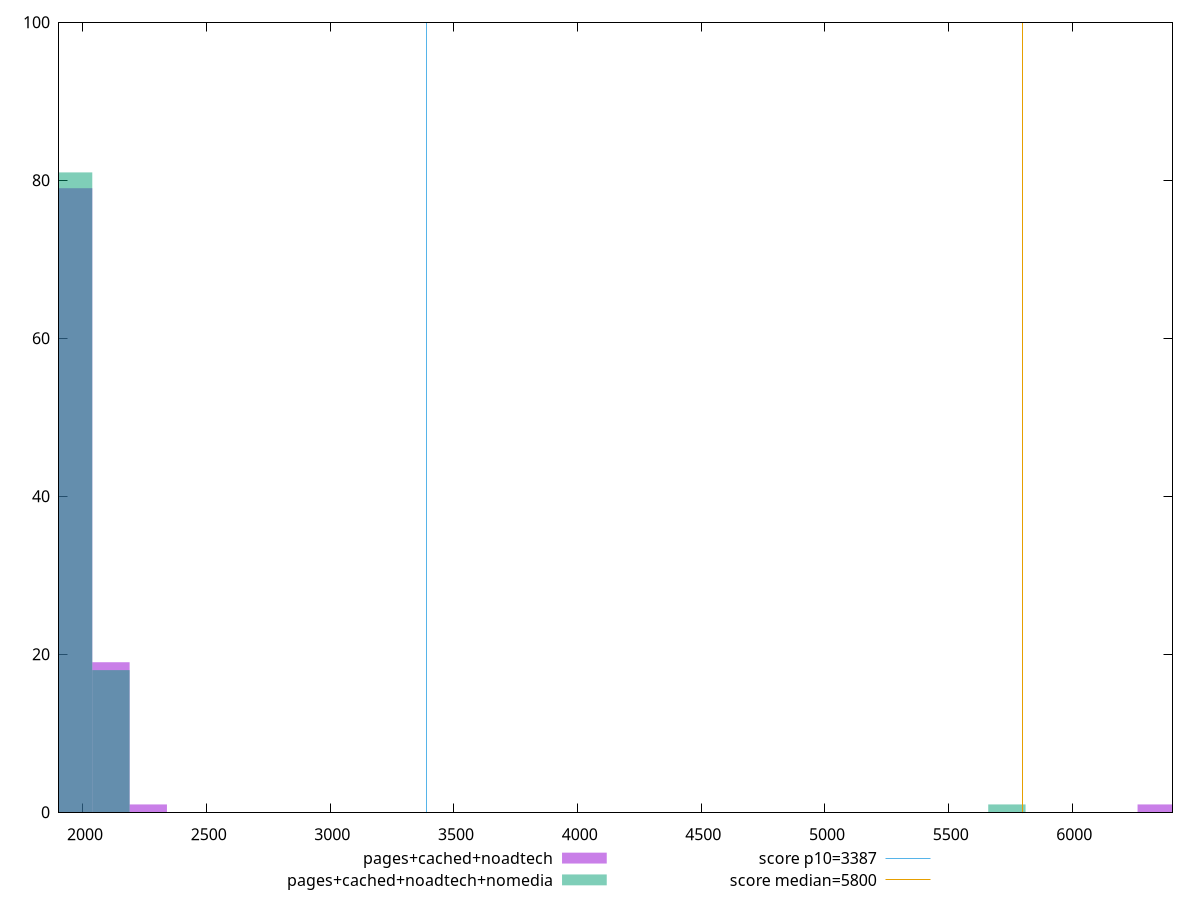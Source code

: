 reset

$pagesCachedNoadtech <<EOF
6339.208878353783 1
2113.069626117928 19
1962.1360813952185 79
2264.003170840637 1
EOF

$pagesCachedNoadtechNomedia <<EOF
5735.474699462947 1
2113.069626117928 18
1962.1360813952185 81
EOF

set key outside below
set boxwidth 150.93354472270912
set xrange [1903.0334999999995:6405.017323994446]
set yrange [0:100]
set trange [0:100]
set style fill transparent solid 0.5 noborder

set parametric
set terminal svg size 640, 500 enhanced background rgb 'white'
set output "report_00019_2021-02-10T18-14-37.922Z//speed-index/comparison/histogram/2_vs_3.svg"

plot $pagesCachedNoadtech title "pages+cached+noadtech" with boxes, \
     $pagesCachedNoadtechNomedia title "pages+cached+noadtech+nomedia" with boxes, \
     3387,t title "score p10=3387", \
     5800,t title "score median=5800"

reset

